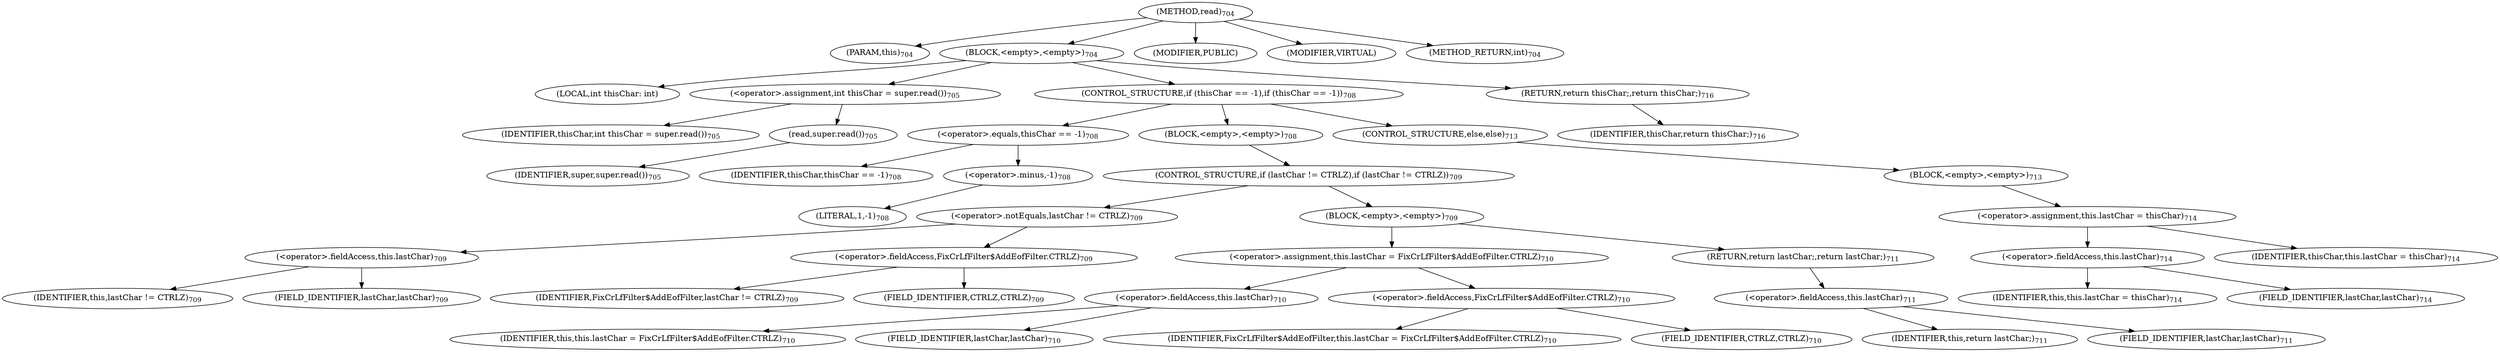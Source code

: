 digraph "read" {  
"1586" [label = <(METHOD,read)<SUB>704</SUB>> ]
"1587" [label = <(PARAM,this)<SUB>704</SUB>> ]
"1588" [label = <(BLOCK,&lt;empty&gt;,&lt;empty&gt;)<SUB>704</SUB>> ]
"1589" [label = <(LOCAL,int thisChar: int)> ]
"1590" [label = <(&lt;operator&gt;.assignment,int thisChar = super.read())<SUB>705</SUB>> ]
"1591" [label = <(IDENTIFIER,thisChar,int thisChar = super.read())<SUB>705</SUB>> ]
"1592" [label = <(read,super.read())<SUB>705</SUB>> ]
"1593" [label = <(IDENTIFIER,super,super.read())<SUB>705</SUB>> ]
"1594" [label = <(CONTROL_STRUCTURE,if (thisChar == -1),if (thisChar == -1))<SUB>708</SUB>> ]
"1595" [label = <(&lt;operator&gt;.equals,thisChar == -1)<SUB>708</SUB>> ]
"1596" [label = <(IDENTIFIER,thisChar,thisChar == -1)<SUB>708</SUB>> ]
"1597" [label = <(&lt;operator&gt;.minus,-1)<SUB>708</SUB>> ]
"1598" [label = <(LITERAL,1,-1)<SUB>708</SUB>> ]
"1599" [label = <(BLOCK,&lt;empty&gt;,&lt;empty&gt;)<SUB>708</SUB>> ]
"1600" [label = <(CONTROL_STRUCTURE,if (lastChar != CTRLZ),if (lastChar != CTRLZ))<SUB>709</SUB>> ]
"1601" [label = <(&lt;operator&gt;.notEquals,lastChar != CTRLZ)<SUB>709</SUB>> ]
"1602" [label = <(&lt;operator&gt;.fieldAccess,this.lastChar)<SUB>709</SUB>> ]
"1603" [label = <(IDENTIFIER,this,lastChar != CTRLZ)<SUB>709</SUB>> ]
"1604" [label = <(FIELD_IDENTIFIER,lastChar,lastChar)<SUB>709</SUB>> ]
"1605" [label = <(&lt;operator&gt;.fieldAccess,FixCrLfFilter$AddEofFilter.CTRLZ)<SUB>709</SUB>> ]
"1606" [label = <(IDENTIFIER,FixCrLfFilter$AddEofFilter,lastChar != CTRLZ)<SUB>709</SUB>> ]
"1607" [label = <(FIELD_IDENTIFIER,CTRLZ,CTRLZ)<SUB>709</SUB>> ]
"1608" [label = <(BLOCK,&lt;empty&gt;,&lt;empty&gt;)<SUB>709</SUB>> ]
"1609" [label = <(&lt;operator&gt;.assignment,this.lastChar = FixCrLfFilter$AddEofFilter.CTRLZ)<SUB>710</SUB>> ]
"1610" [label = <(&lt;operator&gt;.fieldAccess,this.lastChar)<SUB>710</SUB>> ]
"1611" [label = <(IDENTIFIER,this,this.lastChar = FixCrLfFilter$AddEofFilter.CTRLZ)<SUB>710</SUB>> ]
"1612" [label = <(FIELD_IDENTIFIER,lastChar,lastChar)<SUB>710</SUB>> ]
"1613" [label = <(&lt;operator&gt;.fieldAccess,FixCrLfFilter$AddEofFilter.CTRLZ)<SUB>710</SUB>> ]
"1614" [label = <(IDENTIFIER,FixCrLfFilter$AddEofFilter,this.lastChar = FixCrLfFilter$AddEofFilter.CTRLZ)<SUB>710</SUB>> ]
"1615" [label = <(FIELD_IDENTIFIER,CTRLZ,CTRLZ)<SUB>710</SUB>> ]
"1616" [label = <(RETURN,return lastChar;,return lastChar;)<SUB>711</SUB>> ]
"1617" [label = <(&lt;operator&gt;.fieldAccess,this.lastChar)<SUB>711</SUB>> ]
"1618" [label = <(IDENTIFIER,this,return lastChar;)<SUB>711</SUB>> ]
"1619" [label = <(FIELD_IDENTIFIER,lastChar,lastChar)<SUB>711</SUB>> ]
"1620" [label = <(CONTROL_STRUCTURE,else,else)<SUB>713</SUB>> ]
"1621" [label = <(BLOCK,&lt;empty&gt;,&lt;empty&gt;)<SUB>713</SUB>> ]
"1622" [label = <(&lt;operator&gt;.assignment,this.lastChar = thisChar)<SUB>714</SUB>> ]
"1623" [label = <(&lt;operator&gt;.fieldAccess,this.lastChar)<SUB>714</SUB>> ]
"1624" [label = <(IDENTIFIER,this,this.lastChar = thisChar)<SUB>714</SUB>> ]
"1625" [label = <(FIELD_IDENTIFIER,lastChar,lastChar)<SUB>714</SUB>> ]
"1626" [label = <(IDENTIFIER,thisChar,this.lastChar = thisChar)<SUB>714</SUB>> ]
"1627" [label = <(RETURN,return thisChar;,return thisChar;)<SUB>716</SUB>> ]
"1628" [label = <(IDENTIFIER,thisChar,return thisChar;)<SUB>716</SUB>> ]
"1629" [label = <(MODIFIER,PUBLIC)> ]
"1630" [label = <(MODIFIER,VIRTUAL)> ]
"1631" [label = <(METHOD_RETURN,int)<SUB>704</SUB>> ]
  "1586" -> "1587" 
  "1586" -> "1588" 
  "1586" -> "1629" 
  "1586" -> "1630" 
  "1586" -> "1631" 
  "1588" -> "1589" 
  "1588" -> "1590" 
  "1588" -> "1594" 
  "1588" -> "1627" 
  "1590" -> "1591" 
  "1590" -> "1592" 
  "1592" -> "1593" 
  "1594" -> "1595" 
  "1594" -> "1599" 
  "1594" -> "1620" 
  "1595" -> "1596" 
  "1595" -> "1597" 
  "1597" -> "1598" 
  "1599" -> "1600" 
  "1600" -> "1601" 
  "1600" -> "1608" 
  "1601" -> "1602" 
  "1601" -> "1605" 
  "1602" -> "1603" 
  "1602" -> "1604" 
  "1605" -> "1606" 
  "1605" -> "1607" 
  "1608" -> "1609" 
  "1608" -> "1616" 
  "1609" -> "1610" 
  "1609" -> "1613" 
  "1610" -> "1611" 
  "1610" -> "1612" 
  "1613" -> "1614" 
  "1613" -> "1615" 
  "1616" -> "1617" 
  "1617" -> "1618" 
  "1617" -> "1619" 
  "1620" -> "1621" 
  "1621" -> "1622" 
  "1622" -> "1623" 
  "1622" -> "1626" 
  "1623" -> "1624" 
  "1623" -> "1625" 
  "1627" -> "1628" 
}
